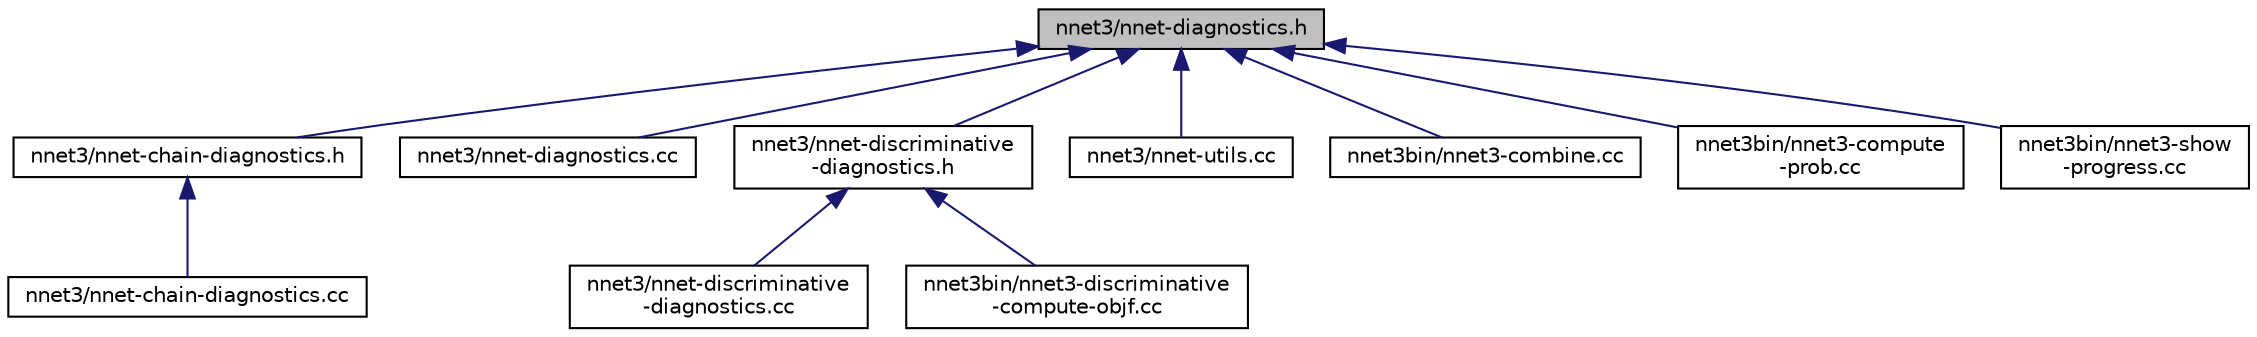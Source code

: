 digraph "nnet3/nnet-diagnostics.h"
{
  edge [fontname="Helvetica",fontsize="10",labelfontname="Helvetica",labelfontsize="10"];
  node [fontname="Helvetica",fontsize="10",shape=record];
  Node113 [label="nnet3/nnet-diagnostics.h",height=0.2,width=0.4,color="black", fillcolor="grey75", style="filled", fontcolor="black"];
  Node113 -> Node114 [dir="back",color="midnightblue",fontsize="10",style="solid",fontname="Helvetica"];
  Node114 [label="nnet3/nnet-chain-diagnostics.h",height=0.2,width=0.4,color="black", fillcolor="white", style="filled",URL="$nnet-chain-diagnostics_8h.html"];
  Node114 -> Node115 [dir="back",color="midnightblue",fontsize="10",style="solid",fontname="Helvetica"];
  Node115 [label="nnet3/nnet-chain-diagnostics.cc",height=0.2,width=0.4,color="black", fillcolor="white", style="filled",URL="$nnet-chain-diagnostics_8cc.html"];
  Node113 -> Node116 [dir="back",color="midnightblue",fontsize="10",style="solid",fontname="Helvetica"];
  Node116 [label="nnet3/nnet-diagnostics.cc",height=0.2,width=0.4,color="black", fillcolor="white", style="filled",URL="$nnet-diagnostics_8cc.html"];
  Node113 -> Node117 [dir="back",color="midnightblue",fontsize="10",style="solid",fontname="Helvetica"];
  Node117 [label="nnet3/nnet-discriminative\l-diagnostics.h",height=0.2,width=0.4,color="black", fillcolor="white", style="filled",URL="$nnet-discriminative-diagnostics_8h.html"];
  Node117 -> Node118 [dir="back",color="midnightblue",fontsize="10",style="solid",fontname="Helvetica"];
  Node118 [label="nnet3/nnet-discriminative\l-diagnostics.cc",height=0.2,width=0.4,color="black", fillcolor="white", style="filled",URL="$nnet-discriminative-diagnostics_8cc.html"];
  Node117 -> Node119 [dir="back",color="midnightblue",fontsize="10",style="solid",fontname="Helvetica"];
  Node119 [label="nnet3bin/nnet3-discriminative\l-compute-objf.cc",height=0.2,width=0.4,color="black", fillcolor="white", style="filled",URL="$nnet3-discriminative-compute-objf_8cc.html"];
  Node113 -> Node120 [dir="back",color="midnightblue",fontsize="10",style="solid",fontname="Helvetica"];
  Node120 [label="nnet3/nnet-utils.cc",height=0.2,width=0.4,color="black", fillcolor="white", style="filled",URL="$nnet-utils_8cc.html"];
  Node113 -> Node121 [dir="back",color="midnightblue",fontsize="10",style="solid",fontname="Helvetica"];
  Node121 [label="nnet3bin/nnet3-combine.cc",height=0.2,width=0.4,color="black", fillcolor="white", style="filled",URL="$nnet3-combine_8cc.html"];
  Node113 -> Node122 [dir="back",color="midnightblue",fontsize="10",style="solid",fontname="Helvetica"];
  Node122 [label="nnet3bin/nnet3-compute\l-prob.cc",height=0.2,width=0.4,color="black", fillcolor="white", style="filled",URL="$nnet3-compute-prob_8cc.html"];
  Node113 -> Node123 [dir="back",color="midnightblue",fontsize="10",style="solid",fontname="Helvetica"];
  Node123 [label="nnet3bin/nnet3-show\l-progress.cc",height=0.2,width=0.4,color="black", fillcolor="white", style="filled",URL="$nnet3-show-progress_8cc.html"];
}

